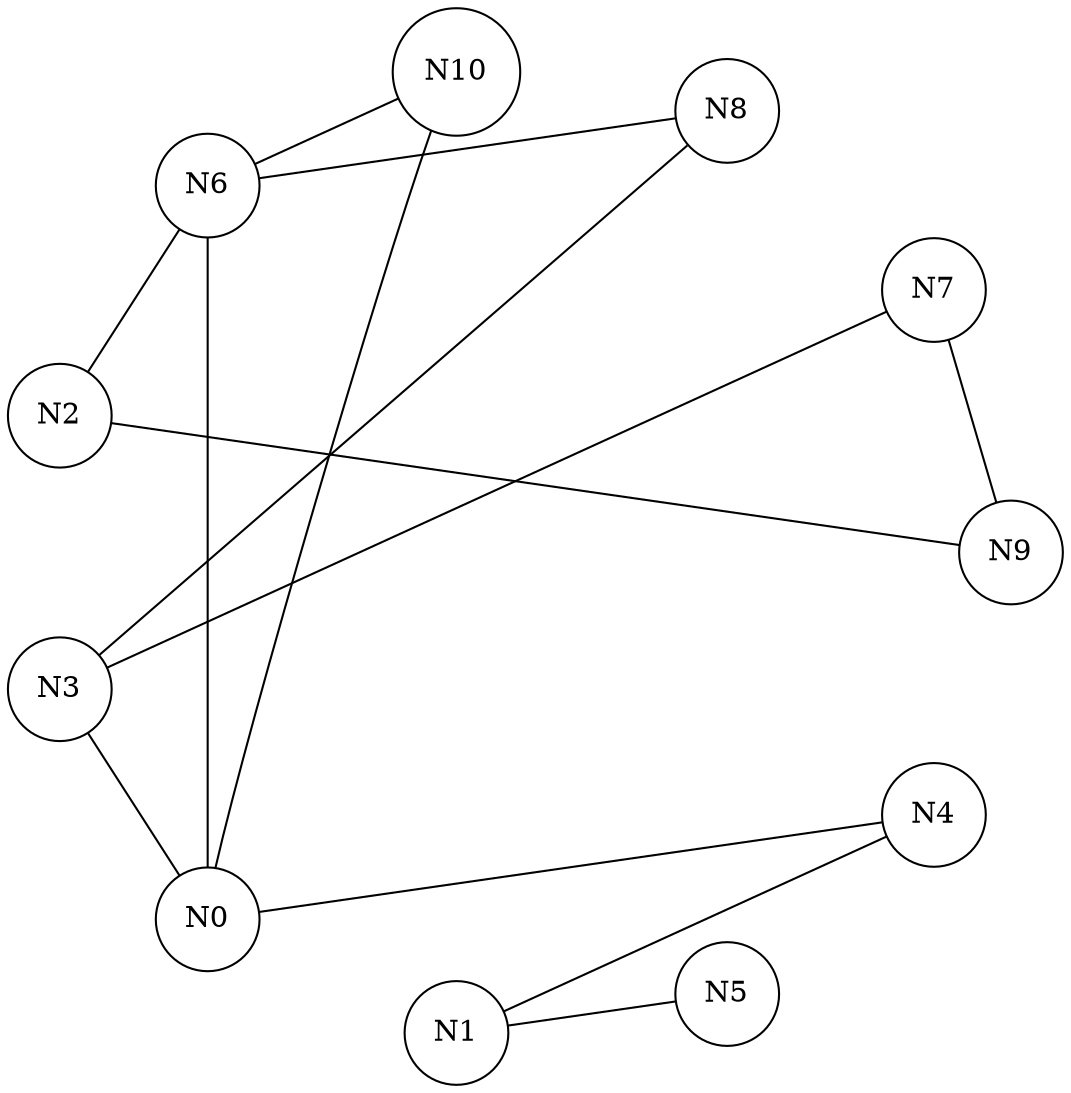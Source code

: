 digraph G
{
	layout="circo";
	node [shape = circle];
	N0 -> N1 [arrowhead=none][style=invis]
	N1 -> N2 [arrowhead=none][style=invis]
	N2 -> N3 [arrowhead=none][style=invis]
	N3 -> N4 [arrowhead=none][style=invis]
	N4 -> N5 [arrowhead=none][style=invis]
	N5 -> N6 [arrowhead=none][style=invis]
	N6 -> N7 [arrowhead=none][style=invis]
	N7 -> N8 [arrowhead=none][style=invis]
	N8 -> N9 [arrowhead=none][style=invis]
	N9 -> N10 [arrowhead=none][style=invis]
	N10 -> N0 [arrowhead=none][style=invis]
	N3 -> N0 [arrowhead=none]
	N4 -> N0 [arrowhead=none]
	N6 -> N0 [arrowhead=none]
	N10 -> N0 [arrowhead=none]
	N4 -> N1 [arrowhead=none]
	N5 -> N1 [arrowhead=none]
	N6 -> N2 [arrowhead=none]
	N9 -> N2 [arrowhead=none]
	N7 -> N3 [arrowhead=none]
	N8 -> N3 [arrowhead=none]
	N8 -> N6 [arrowhead=none]
	N10 -> N6 [arrowhead=none]
	N9 -> N7 [arrowhead=none]
}